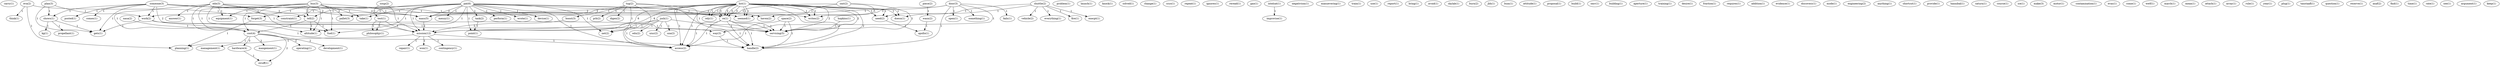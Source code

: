 digraph G {
  carry [ label="carry(1)" ];
  tug [ label="tug(2)" ];
  boost [ label="boost(3)" ];
  prb [ label="prb(2)" ];
  digex [ label="digex(2)" ];
  net [ label="net(2)" ];
  access [ label="access(2)" ];
  handle [ label="handle(2)" ];
  servicing [ label="servicing(5)" ];
  problem [ label="problem(1)" ];
  launch [ label="launch(1)" ];
  knock [ label="knock(1)" ];
  solved [ label="solved(1)" ];
  change [ label="change(1)" ];
  cryo [ label="cryo(1)" ];
  repeat [ label="repeat(1)" ];
  ignores [ label="ignores(1)" ];
  plan [ label="plan(3)" ];
  work [ label="work(2)" ];
  shows [ label="shows(1)" ];
  gets [ label="gets(1)" ];
  shuttle [ label="shuttle(2)" ];
  vehicle [ label="vehicle(2)" ];
  need [ label="need(2)" ];
  everything [ label="everything(1)" ];
  fire [ label="fire(1)" ];
  execpt [ label="execpt(1)" ];
  doesn [ label="doesn(1)" ];
  reread [ label="reread(1)" ];
  mission [ label="mission(12)" ];
  gao [ label="gao(1)" ];
  someone [ label="someone(3)" ];
  posted [ label="posted(1)" ];
  constraint [ label="constraint(1)" ];
  mass [ label="mass(5)" ];
  comes [ label="comes(1)" ];
  re [ label="re(2)" ];
  re [ label="re(1)" ];
  intelsat [ label="intelsat(1)" ];
  improvise [ label="improvise(1)" ];
  bus [ label="bus(3)" ];
  take [ label="take(1)" ];
  cost [ label="cost(1)" ];
  equipment [ label="equipment(1)" ];
  tell [ label="tell(2)" ];
  cost [ label="cost(4)" ];
  pallet [ label="pallet(3)" ];
  forget [ label="forget(3)" ];
  fuel [ label="fuel(1)" ];
  altitude [ label="altitude(1)" ];
  negativism [ label="negativism(1)" ];
  manuevering [ label="manuevering(1)" ];
  train [ label="train(1)" ];
  test [ label="test(1)" ];
  philosophjy [ label="philosophjy(1)" ];
  use [ label="use(1)" ];
  report [ label="report(1)" ];
  door [ label="door(3)" ];
  open [ label="open(1)" ];
  something [ label="something(1)" ];
  haven [ label="haven(2)" ];
  way [ label="way(3)" ];
  fails [ label="fails(1)" ];
  piece [ label="piece(2)" ];
  wasn [ label="wasn(2)" ];
  bring [ label="bring(1)" ];
  avoid [ label="avoid(1)" ];
  skylab [ label="skylab(1)" ];
  burn [ label="burn(2)" ];
  soup [ label="soup(2)" ];
  test [ label="test(1)" ];
  jbh [ label="jbh(1)" ];
  pat [ label="pat(6)" ];
  task [ label="task(2)" ];
  point [ label="point(1)" ];
  messy [ label="messy(1)" ];
  perform [ label="perform(1)" ];
  seemed [ label="seemed(1)" ];
  wrote [ label="wrote(1)" ];
  writes [ label="writes(2)" ];
  device [ label="device(1)" ];
  bum [ label="bum(1)" ];
  attitude [ label="attitude(1)" ];
  josh [ label="josh(1)" ];
  edu [ label="edu(2)" ];
  uiuc [ label="uiuc(2)" ];
  uxa [ label="uxa(2)" ];
  edo [ label="edo(3)" ];
  answer [ label="answer(1)" ];
  proposal [ label="proposal(1)" ];
  operating [ label="operating(1)" ];
  development [ label="development(1)" ];
  management [ label="management(1)" ];
  mangement [ label="mangement(1)" ];
  hardware [ label="hardware(4)" ];
  struff [ label="struff(1)" ];
  build [ label="build(1)" ];
  omv [ label="omv(1)" ];
  building [ label="building(1)" ];
  aperture [ label="aperture(1)" ];
  training [ label="training(1)" ];
  desire [ label="desire(1)" ];
  smt [ label="smt(2)" ];
  fraction [ label="fraction(1)" ];
  requires [ label="requires(1)" ];
  addition [ label="addition(1)" ];
  evidence [ label="evidence(1)" ];
  discovery [ label="discovery(1)" ];
  hst [ label="hst(4)" ];
  rely [ label="rely(1)" ];
  hst [ label="hst(1)" ];
  mode [ label="mode(1)" ];
  engineering [ label="engineering(2)" ];
  apollo [ label="apollo(1)" ];
  anything [ label="anything(1)" ];
  propellant [ label="propellant(1)" ];
  kg [ label="kg(1)" ];
  shortcut [ label="shortcut(1)" ];
  provide [ label="provide(1)" ];
  repair [ label="repair(1)" ];
  won [ label="won(1)" ];
  contingency [ label="contingency(1)" ];
  planning [ label="planning(1)" ];
  hannibal [ label="hannibal(1)" ];
  saturn [ label="saturn(1)" ];
  course [ label="course(1)" ];
  ice [ label="ice(1)" ];
  make [ label="make(3)" ];
  motor [ label="motor(1)" ];
  contamination [ label="contamination(1)" ];
  evas [ label="evas(1)" ];
  come [ label="come(1)" ];
  wetf [ label="wetf(1)" ];
  march [ label="march(1)" ];
  eva [ label="eva(2)" ];
  think [ label="think(1)" ];
  nasa [ label="nasa(2)" ];
  space [ label="space(2)" ];
  mean [ label="mean(1)" ];
  attach [ label="attach(1)" ];
  array [ label="array(1)" ];
  hopkins [ label="hopkins(1)" ];
  rule [ label="rule(1)" ];
  year [ label="year(1)" ];
  plug [ label="plug(1)" ];
  tanstaafl [ label="tanstaafl(1)" ];
  question [ label="question(1)" ];
  reserve [ label="reserve(1)" ];
  axaf [ label="axaf(2)" ];
  find [ label="find(1)" ];
  time [ label="time(1)" ];
  rate [ label="rate(1)" ];
  see [ label="see(1)" ];
  argument [ label="argument(1)" ];
  keep [ label="keep(1)" ];
  tug -> boost [ label="1" ];
  tug -> prb [ label="1" ];
  tug -> digex [ label="1" ];
  tug -> net [ label="1" ];
  tug -> access [ label="1" ];
  tug -> handle [ label="1" ];
  tug -> servicing [ label="1" ];
  plan -> work [ label="1" ];
  plan -> shows [ label="1" ];
  plan -> gets [ label="1" ];
  shuttle -> vehicle [ label="1" ];
  shuttle -> need [ label="1" ];
  shuttle -> everything [ label="1" ];
  shuttle -> fire [ label="1" ];
  shuttle -> execpt [ label="1" ];
  shuttle -> doesn [ label="1" ];
  boost -> mission [ label="2" ];
  someone -> posted [ label="1" ];
  someone -> work [ label="1" ];
  someone -> constraint [ label="1" ];
  someone -> mass [ label="2" ];
  someone -> shows [ label="1" ];
  someone -> comes [ label="1" ];
  someone -> gets [ label="1" ];
  someone -> mission [ label="2" ];
  someone -> re [ label="1" ];
  someone -> re [ label="1" ];
  intelsat -> improvise [ label="1" ];
  bus -> take [ label="1" ];
  bus -> cost [ label="1" ];
  bus -> equipment [ label="1" ];
  bus -> mass [ label="1" ];
  bus -> tell [ label="2" ];
  bus -> cost [ label="1" ];
  bus -> pallet [ label="2" ];
  bus -> forget [ label="1" ];
  bus -> fuel [ label="1" ];
  bus -> altitude [ label="1" ];
  test -> mission [ label="1" ];
  test -> philosophjy [ label="1" ];
  door -> work [ label="1" ];
  door -> open [ label="1" ];
  door -> something [ label="1" ];
  door -> haven [ label="1" ];
  door -> way [ label="1" ];
  door -> fails [ label="1" ];
  door -> handle [ label="1" ];
  piece -> wasn [ label="1" ];
  work -> gets [ label="1" ];
  work -> way [ label="1" ];
  work -> handle [ label="1" ];
  soup -> mission [ label="1" ];
  soup -> test [ label="1" ];
  pat -> constraint [ label="1" ];
  pat -> take [ label="1" ];
  pat -> net [ label="1" ];
  pat -> task [ label="1" ];
  pat -> mass [ label="2" ];
  pat -> point [ label="1" ];
  pat -> tell [ label="1" ];
  pat -> mission [ label="1" ];
  pat -> messy [ label="1" ];
  pat -> haven [ label="1" ];
  pat -> perform [ label="1" ];
  pat -> seemed [ label="1" ];
  pat -> access [ label="1" ];
  pat -> wrote [ label="1" ];
  pat -> writes [ label="2" ];
  pat -> device [ label="1" ];
  pat -> pallet [ label="1" ];
  pat -> fuel [ label="1" ];
  pat -> altitude [ label="1" ];
  josh -> net [ label="1" ];
  josh -> edu [ label="1" ];
  josh -> mission [ label="1" ];
  josh -> uiuc [ label="1" ];
  josh -> uxa [ label="1" ];
  josh -> access [ label="1" ];
  josh -> servicing [ label="1" ];
  edo -> cost [ label="1" ];
  edo -> equipment [ label="1" ];
  edo -> mass [ label="2" ];
  edo -> answer [ label="1" ];
  edo -> tell [ label="2" ];
  edo -> cost [ label="1" ];
  edo -> fuel [ label="1" ];
  edo -> altitude [ label="1" ];
  cost -> operating [ label="2" ];
  cost -> development [ label="2" ];
  cost -> management [ label="1" ];
  cost -> mangement [ label="2" ];
  cost -> hardware [ label="3" ];
  cost -> struff [ label="2" ];
  smt -> mass [ label="1" ];
  smt -> seemed [ label="1" ];
  smt -> writes [ label="1" ];
  smt -> servicing [ label="1" ];
  task -> point [ label="1" ];
  hst -> mass [ label="2" ];
  hst -> need [ label="1" ];
  hst -> mission [ label="6" ];
  hst -> re [ label="3" ];
  hst -> rely [ label="1" ];
  hst -> re [ label="3" ];
  hst -> seemed [ label="1" ];
  hst -> access [ label="1" ];
  hst -> doesn [ label="1" ];
  hst -> writes [ label="1" ];
  hst -> handle [ label="2" ];
  hst -> servicing [ label="2" ];
  hst -> mass [ label="2" ];
  hst -> need [ label="1" ];
  hst -> mission [ label="6" ];
  hst -> re [ label="3" ];
  hst -> rely [ label="1" ];
  hst -> re [ label="3" ];
  hst -> seemed [ label="1" ];
  hst -> access [ label="1" ];
  hst -> doesn [ label="1" ];
  hst -> writes [ label="1" ];
  hst -> handle [ label="2" ];
  hst -> servicing [ label="2" ];
  mass -> mission [ label="2" ];
  need -> apollo [ label="1" ];
  shows -> gets [ label="1" ];
  shows -> propellant [ label="1" ];
  shows -> kg [ label="1" ];
  wasn -> apollo [ label="1" ];
  tell -> cost [ label="1" ];
  tell -> fuel [ label="1" ];
  tell -> altitude [ label="1" ];
  mission -> repair [ label="1" ];
  mission -> won [ label="1" ];
  mission -> contingency [ label="1" ];
  mission -> access [ label="1" ];
  mission -> planning [ label="1" ];
  re -> access [ label="1" ];
  re -> handle [ label="1" ];
  re -> servicing [ label="1" ];
  re -> access [ label="1" ];
  re -> handle [ label="1" ];
  re -> servicing [ label="1" ];
  hardware -> struff [ label="1" ];
  eva -> forget [ label="1" ];
  eva -> think [ label="1" ];
  eva -> planning [ label="1" ];
  nasa -> cost [ label="1" ];
  space -> access [ label="1" ];
  space -> handle [ label="1" ];
  space -> servicing [ label="1" ];
  hopkins -> servicing [ label="1" ];
  way -> handle [ label="1" ];
  test -> philosophjy [ label="1" ];
  forget -> planning [ label="1" ];
  forget -> servicing [ label="1" ];
}
